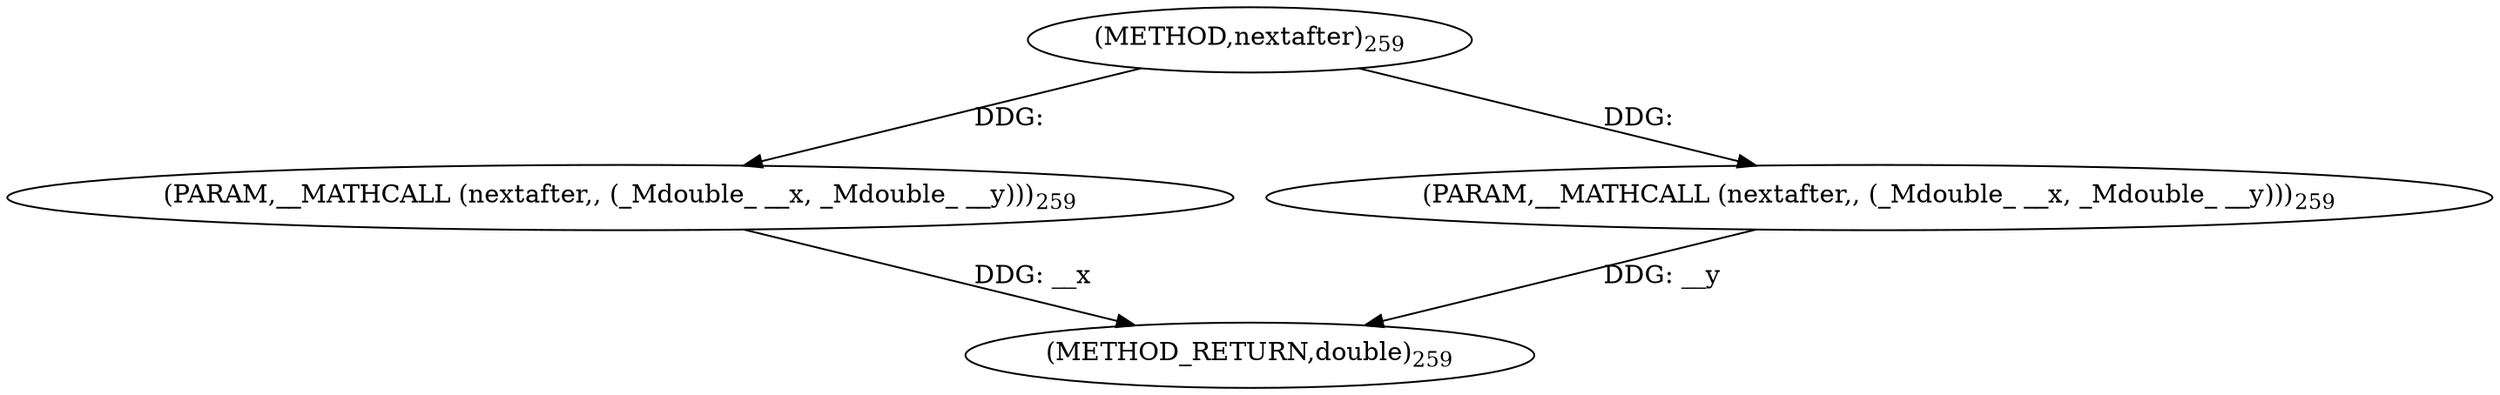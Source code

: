 digraph "nextafter" {  
"6380" [label = <(METHOD,nextafter)<SUB>259</SUB>> ]
"6383" [label = <(METHOD_RETURN,double)<SUB>259</SUB>> ]
"6381" [label = <(PARAM,__MATHCALL (nextafter,, (_Mdouble_ __x, _Mdouble_ __y)))<SUB>259</SUB>> ]
"6382" [label = <(PARAM,__MATHCALL (nextafter,, (_Mdouble_ __x, _Mdouble_ __y)))<SUB>259</SUB>> ]
  "6381" -> "6383"  [ label = "DDG: __x"] 
  "6382" -> "6383"  [ label = "DDG: __y"] 
  "6380" -> "6381"  [ label = "DDG: "] 
  "6380" -> "6382"  [ label = "DDG: "] 
}
